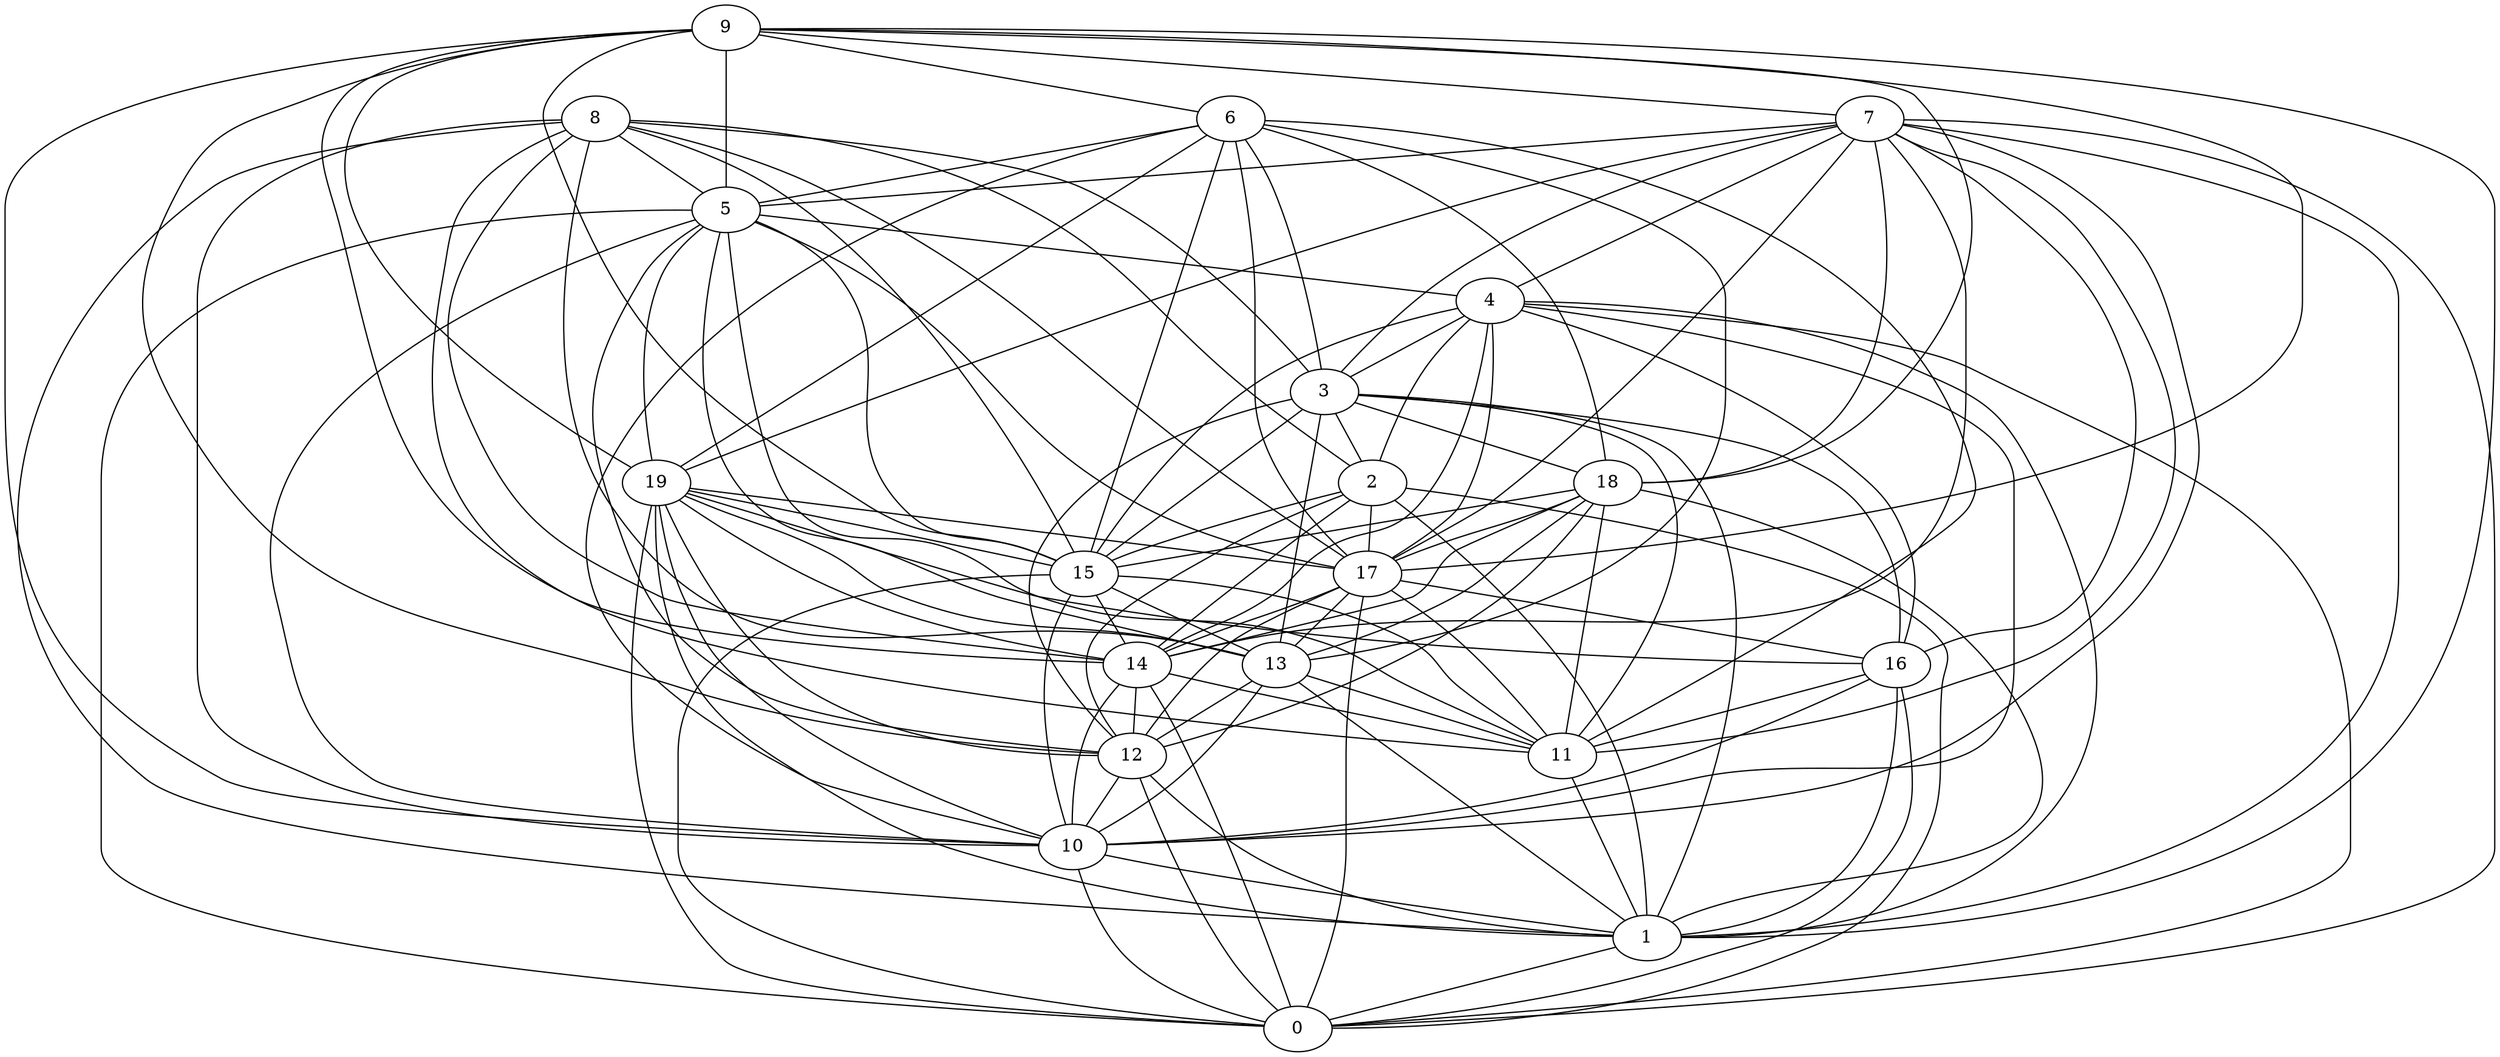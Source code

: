 digraph GG_graph {

subgraph G_graph {
edge [color = black]
"4" -> "16" [dir = none]
"4" -> "10" [dir = none]
"4" -> "0" [dir = none]
"4" -> "17" [dir = none]
"5" -> "4" [dir = none]
"5" -> "11" [dir = none]
"5" -> "15" [dir = none]
"5" -> "0" [dir = none]
"5" -> "13" [dir = none]
"2" -> "12" [dir = none]
"2" -> "0" [dir = none]
"2" -> "14" [dir = none]
"14" -> "12" [dir = none]
"14" -> "0" [dir = none]
"9" -> "19" [dir = none]
"9" -> "12" [dir = none]
"9" -> "17" [dir = none]
"9" -> "18" [dir = none]
"10" -> "0" [dir = none]
"13" -> "12" [dir = none]
"13" -> "10" [dir = none]
"12" -> "0" [dir = none]
"12" -> "1" [dir = none]
"19" -> "1" [dir = none]
"19" -> "14" [dir = none]
"19" -> "17" [dir = none]
"19" -> "12" [dir = none]
"19" -> "13" [dir = none]
"19" -> "15" [dir = none]
"6" -> "19" [dir = none]
"6" -> "18" [dir = none]
"6" -> "10" [dir = none]
"6" -> "17" [dir = none]
"18" -> "15" [dir = none]
"18" -> "17" [dir = none]
"16" -> "0" [dir = none]
"16" -> "11" [dir = none]
"3" -> "15" [dir = none]
"3" -> "16" [dir = none]
"3" -> "1" [dir = none]
"17" -> "12" [dir = none]
"17" -> "14" [dir = none]
"17" -> "16" [dir = none]
"17" -> "0" [dir = none]
"17" -> "13" [dir = none]
"7" -> "10" [dir = none]
"7" -> "0" [dir = none]
"7" -> "11" [dir = none]
"7" -> "16" [dir = none]
"7" -> "19" [dir = none]
"7" -> "18" [dir = none]
"7" -> "3" [dir = none]
"7" -> "5" [dir = none]
"8" -> "2" [dir = none]
"8" -> "13" [dir = none]
"8" -> "14" [dir = none]
"8" -> "17" [dir = none]
"9" -> "5" [dir = none]
"17" -> "11" [dir = none]
"18" -> "14" [dir = none]
"15" -> "13" [dir = none]
"13" -> "1" [dir = none]
"10" -> "1" [dir = none]
"5" -> "17" [dir = none]
"5" -> "12" [dir = none]
"3" -> "12" [dir = none]
"9" -> "6" [dir = none]
"6" -> "11" [dir = none]
"18" -> "11" [dir = none]
"6" -> "3" [dir = none]
"19" -> "16" [dir = none]
"15" -> "10" [dir = none]
"2" -> "1" [dir = none]
"3" -> "18" [dir = none]
"18" -> "1" [dir = none]
"16" -> "10" [dir = none]
"4" -> "2" [dir = none]
"13" -> "11" [dir = none]
"9" -> "10" [dir = none]
"14" -> "10" [dir = none]
"6" -> "5" [dir = none]
"6" -> "13" [dir = none]
"8" -> "3" [dir = none]
"8" -> "15" [dir = none]
"4" -> "3" [dir = none]
"3" -> "11" [dir = none]
"16" -> "1" [dir = none]
"15" -> "0" [dir = none]
"18" -> "12" [dir = none]
"12" -> "10" [dir = none]
"4" -> "14" [dir = none]
"8" -> "1" [dir = none]
"7" -> "4" [dir = none]
"9" -> "7" [dir = none]
"5" -> "19" [dir = none]
"8" -> "5" [dir = none]
"3" -> "13" [dir = none]
"8" -> "10" [dir = none]
"1" -> "0" [dir = none]
"9" -> "1" [dir = none]
"15" -> "11" [dir = none]
"19" -> "0" [dir = none]
"2" -> "15" [dir = none]
"14" -> "11" [dir = none]
"4" -> "1" [dir = none]
"3" -> "2" [dir = none]
"19" -> "10" [dir = none]
"11" -> "1" [dir = none]
"18" -> "13" [dir = none]
"7" -> "1" [dir = none]
"6" -> "15" [dir = none]
"4" -> "15" [dir = none]
"15" -> "14" [dir = none]
"9" -> "15" [dir = none]
"2" -> "17" [dir = none]
"7" -> "14" [dir = none]
"8" -> "11" [dir = none]
"9" -> "14" [dir = none]
"5" -> "10" [dir = none]
"7" -> "17" [dir = none]
}

}
